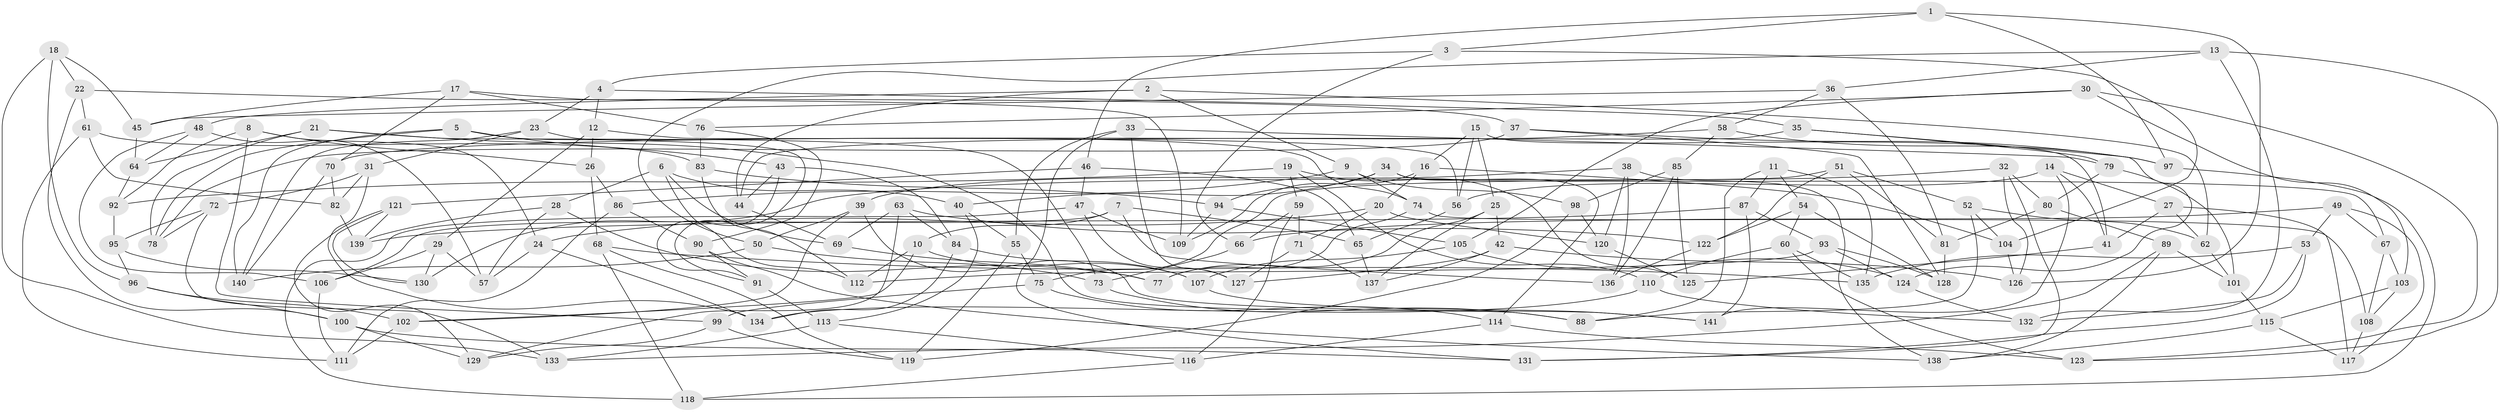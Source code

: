 // coarse degree distribution, {4: 0.32941176470588235, 6: 0.38823529411764707, 5: 0.25882352941176473, 3: 0.023529411764705882}
// Generated by graph-tools (version 1.1) at 2025/38/03/04/25 23:38:10]
// undirected, 141 vertices, 282 edges
graph export_dot {
  node [color=gray90,style=filled];
  1;
  2;
  3;
  4;
  5;
  6;
  7;
  8;
  9;
  10;
  11;
  12;
  13;
  14;
  15;
  16;
  17;
  18;
  19;
  20;
  21;
  22;
  23;
  24;
  25;
  26;
  27;
  28;
  29;
  30;
  31;
  32;
  33;
  34;
  35;
  36;
  37;
  38;
  39;
  40;
  41;
  42;
  43;
  44;
  45;
  46;
  47;
  48;
  49;
  50;
  51;
  52;
  53;
  54;
  55;
  56;
  57;
  58;
  59;
  60;
  61;
  62;
  63;
  64;
  65;
  66;
  67;
  68;
  69;
  70;
  71;
  72;
  73;
  74;
  75;
  76;
  77;
  78;
  79;
  80;
  81;
  82;
  83;
  84;
  85;
  86;
  87;
  88;
  89;
  90;
  91;
  92;
  93;
  94;
  95;
  96;
  97;
  98;
  99;
  100;
  101;
  102;
  103;
  104;
  105;
  106;
  107;
  108;
  109;
  110;
  111;
  112;
  113;
  114;
  115;
  116;
  117;
  118;
  119;
  120;
  121;
  122;
  123;
  124;
  125;
  126;
  127;
  128;
  129;
  130;
  131;
  132;
  133;
  134;
  135;
  136;
  137;
  138;
  139;
  140;
  141;
  1 -- 3;
  1 -- 97;
  1 -- 46;
  1 -- 126;
  2 -- 48;
  2 -- 44;
  2 -- 62;
  2 -- 9;
  3 -- 66;
  3 -- 104;
  3 -- 4;
  4 -- 35;
  4 -- 23;
  4 -- 12;
  5 -- 43;
  5 -- 74;
  5 -- 140;
  5 -- 78;
  6 -- 28;
  6 -- 112;
  6 -- 69;
  6 -- 40;
  7 -- 65;
  7 -- 106;
  7 -- 10;
  7 -- 136;
  8 -- 24;
  8 -- 92;
  8 -- 99;
  8 -- 26;
  9 -- 86;
  9 -- 74;
  9 -- 98;
  10 -- 102;
  10 -- 107;
  10 -- 112;
  11 -- 54;
  11 -- 87;
  11 -- 135;
  11 -- 88;
  12 -- 29;
  12 -- 26;
  12 -- 56;
  13 -- 36;
  13 -- 123;
  13 -- 50;
  13 -- 132;
  14 -- 56;
  14 -- 27;
  14 -- 141;
  14 -- 41;
  15 -- 41;
  15 -- 25;
  15 -- 56;
  15 -- 16;
  16 -- 104;
  16 -- 109;
  16 -- 20;
  17 -- 76;
  17 -- 45;
  17 -- 70;
  17 -- 109;
  18 -- 96;
  18 -- 22;
  18 -- 133;
  18 -- 45;
  19 -- 125;
  19 -- 110;
  19 -- 92;
  19 -- 59;
  20 -- 120;
  20 -- 24;
  20 -- 71;
  21 -- 64;
  21 -- 73;
  21 -- 88;
  21 -- 78;
  22 -- 100;
  22 -- 37;
  22 -- 61;
  23 -- 31;
  23 -- 91;
  23 -- 140;
  24 -- 134;
  24 -- 57;
  25 -- 77;
  25 -- 42;
  25 -- 137;
  26 -- 86;
  26 -- 68;
  27 -- 41;
  27 -- 117;
  27 -- 62;
  28 -- 77;
  28 -- 139;
  28 -- 57;
  29 -- 57;
  29 -- 130;
  29 -- 106;
  30 -- 76;
  30 -- 103;
  30 -- 105;
  30 -- 123;
  31 -- 72;
  31 -- 82;
  31 -- 134;
  32 -- 130;
  32 -- 126;
  32 -- 131;
  32 -- 80;
  33 -- 131;
  33 -- 79;
  33 -- 127;
  33 -- 55;
  34 -- 40;
  34 -- 94;
  34 -- 67;
  34 -- 114;
  35 -- 79;
  35 -- 124;
  35 -- 44;
  36 -- 45;
  36 -- 58;
  36 -- 81;
  37 -- 128;
  37 -- 78;
  37 -- 97;
  38 -- 136;
  38 -- 39;
  38 -- 120;
  38 -- 138;
  39 -- 141;
  39 -- 102;
  39 -- 50;
  40 -- 113;
  40 -- 55;
  41 -- 125;
  42 -- 126;
  42 -- 127;
  42 -- 137;
  43 -- 84;
  43 -- 44;
  43 -- 91;
  44 -- 69;
  45 -- 64;
  46 -- 65;
  46 -- 121;
  46 -- 47;
  47 -- 118;
  47 -- 109;
  47 -- 127;
  48 -- 106;
  48 -- 57;
  48 -- 64;
  49 -- 53;
  49 -- 66;
  49 -- 117;
  49 -- 67;
  50 -- 73;
  50 -- 140;
  51 -- 75;
  51 -- 122;
  51 -- 52;
  51 -- 81;
  52 -- 104;
  52 -- 62;
  52 -- 88;
  53 -- 132;
  53 -- 131;
  53 -- 135;
  54 -- 122;
  54 -- 60;
  54 -- 128;
  55 -- 75;
  55 -- 119;
  56 -- 65;
  58 -- 70;
  58 -- 85;
  58 -- 97;
  59 -- 116;
  59 -- 71;
  59 -- 66;
  60 -- 110;
  60 -- 123;
  60 -- 135;
  61 -- 83;
  61 -- 111;
  61 -- 82;
  62 -- 101;
  63 -- 69;
  63 -- 129;
  63 -- 84;
  63 -- 122;
  64 -- 92;
  65 -- 137;
  66 -- 73;
  67 -- 103;
  67 -- 108;
  68 -- 118;
  68 -- 135;
  68 -- 119;
  69 -- 77;
  70 -- 82;
  70 -- 140;
  71 -- 127;
  71 -- 137;
  72 -- 95;
  72 -- 78;
  72 -- 133;
  73 -- 88;
  74 -- 77;
  74 -- 108;
  75 -- 114;
  75 -- 99;
  76 -- 90;
  76 -- 83;
  79 -- 80;
  79 -- 101;
  80 -- 89;
  80 -- 81;
  81 -- 128;
  82 -- 139;
  83 -- 112;
  83 -- 94;
  84 -- 107;
  84 -- 134;
  85 -- 125;
  85 -- 98;
  85 -- 136;
  86 -- 111;
  86 -- 90;
  87 -- 139;
  87 -- 93;
  87 -- 141;
  89 -- 138;
  89 -- 133;
  89 -- 101;
  90 -- 91;
  90 -- 138;
  91 -- 113;
  92 -- 95;
  93 -- 124;
  93 -- 112;
  93 -- 128;
  94 -- 105;
  94 -- 109;
  95 -- 130;
  95 -- 96;
  96 -- 100;
  96 -- 102;
  97 -- 118;
  98 -- 120;
  98 -- 119;
  99 -- 119;
  99 -- 129;
  100 -- 129;
  100 -- 131;
  101 -- 115;
  102 -- 111;
  103 -- 108;
  103 -- 115;
  104 -- 126;
  105 -- 107;
  105 -- 124;
  106 -- 111;
  107 -- 141;
  108 -- 117;
  110 -- 132;
  110 -- 134;
  113 -- 116;
  113 -- 133;
  114 -- 123;
  114 -- 116;
  115 -- 117;
  115 -- 138;
  116 -- 118;
  120 -- 125;
  121 -- 139;
  121 -- 130;
  121 -- 129;
  122 -- 136;
  124 -- 132;
}

